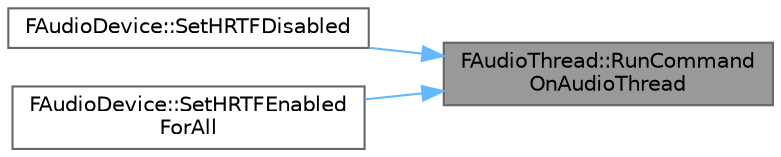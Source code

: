digraph "FAudioThread::RunCommandOnAudioThread"
{
 // INTERACTIVE_SVG=YES
 // LATEX_PDF_SIZE
  bgcolor="transparent";
  edge [fontname=Helvetica,fontsize=10,labelfontname=Helvetica,labelfontsize=10];
  node [fontname=Helvetica,fontsize=10,shape=box,height=0.2,width=0.4];
  rankdir="RL";
  Node1 [id="Node000001",label="FAudioThread::RunCommand\lOnAudioThread",height=0.2,width=0.4,color="gray40", fillcolor="grey60", style="filled", fontcolor="black",tooltip="Execute a command on the audio thread."];
  Node1 -> Node2 [id="edge1_Node000001_Node000002",dir="back",color="steelblue1",style="solid",tooltip=" "];
  Node2 [id="Node000002",label="FAudioDevice::SetHRTFDisabled",height=0.2,width=0.4,color="grey40", fillcolor="white", style="filled",URL="$d7/db1/classFAudioDevice.html#acfa1fe121195af77896d700761dc9a7c",tooltip=" "];
  Node1 -> Node3 [id="edge2_Node000001_Node000003",dir="back",color="steelblue1",style="solid",tooltip=" "];
  Node3 [id="Node000003",label="FAudioDevice::SetHRTFEnabled\lForAll",height=0.2,width=0.4,color="grey40", fillcolor="white", style="filled",URL="$d7/db1/classFAudioDevice.html#aa2e3696e2957f8f59e467b1fcc678dd6",tooltip=" "];
}
